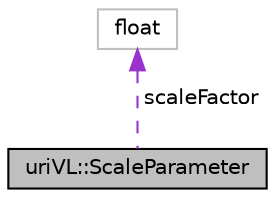 digraph "uriVL::ScaleParameter"
{
  edge [fontname="Helvetica",fontsize="10",labelfontname="Helvetica",labelfontsize="10"];
  node [fontname="Helvetica",fontsize="10",shape=record];
  Node1 [label="uriVL::ScaleParameter",height=0.2,width=0.4,color="black", fillcolor="grey75", style="filled", fontcolor="black"];
  Node2 -> Node1 [dir="back",color="darkorchid3",fontsize="10",style="dashed",label=" scaleFactor" ,fontname="Helvetica"];
  Node2 [label="float",height=0.2,width=0.4,color="grey75", fillcolor="white", style="filled"];
}
